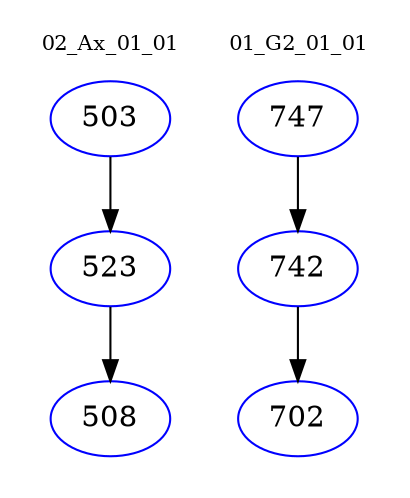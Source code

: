 digraph{
subgraph cluster_0 {
color = white
label = "02_Ax_01_01";
fontsize=10;
T0_503 [label="503", color="blue"]
T0_503 -> T0_523 [color="black"]
T0_523 [label="523", color="blue"]
T0_523 -> T0_508 [color="black"]
T0_508 [label="508", color="blue"]
}
subgraph cluster_1 {
color = white
label = "01_G2_01_01";
fontsize=10;
T1_747 [label="747", color="blue"]
T1_747 -> T1_742 [color="black"]
T1_742 [label="742", color="blue"]
T1_742 -> T1_702 [color="black"]
T1_702 [label="702", color="blue"]
}
}
